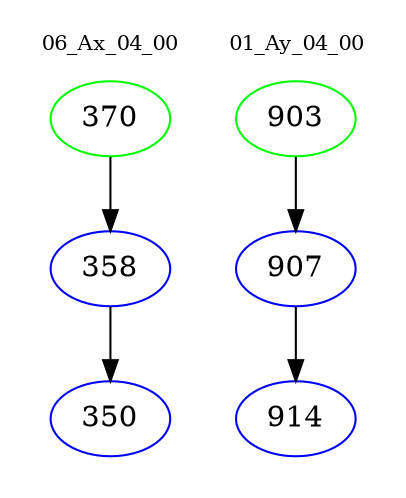 digraph{
subgraph cluster_0 {
color = white
label = "06_Ax_04_00";
fontsize=10;
T0_370 [label="370", color="green"]
T0_370 -> T0_358 [color="black"]
T0_358 [label="358", color="blue"]
T0_358 -> T0_350 [color="black"]
T0_350 [label="350", color="blue"]
}
subgraph cluster_1 {
color = white
label = "01_Ay_04_00";
fontsize=10;
T1_903 [label="903", color="green"]
T1_903 -> T1_907 [color="black"]
T1_907 [label="907", color="blue"]
T1_907 -> T1_914 [color="black"]
T1_914 [label="914", color="blue"]
}
}
